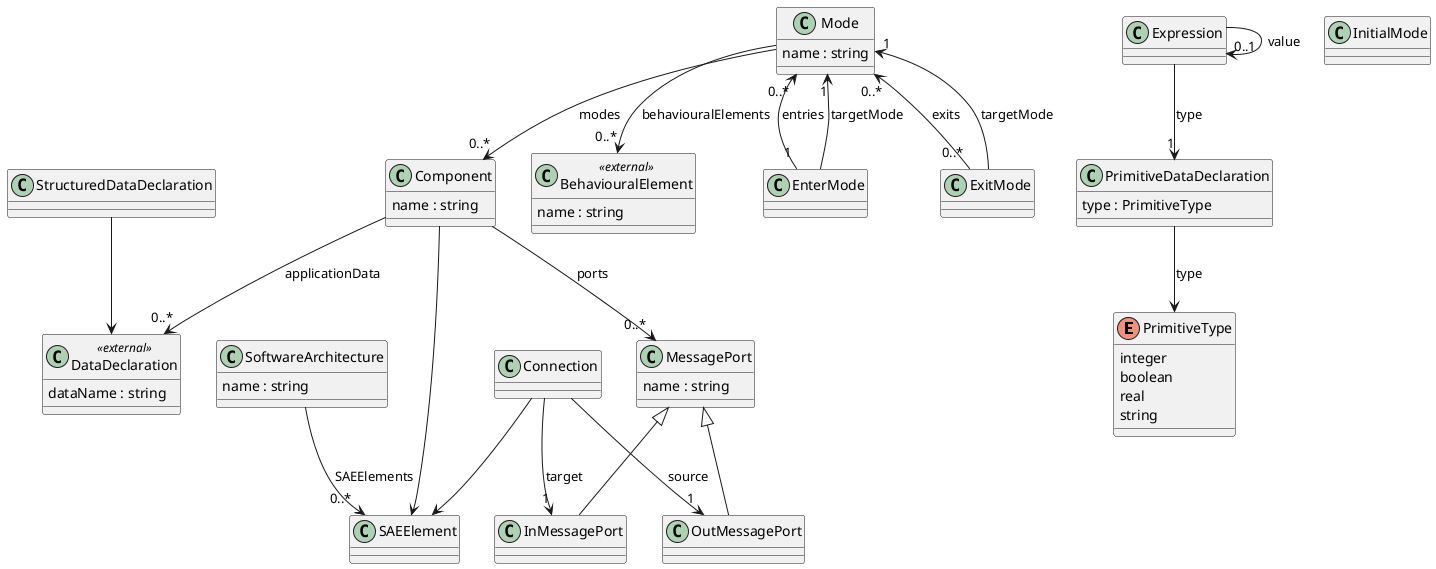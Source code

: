 @startuml SAML_Metamodel

' Enumerations
enum PrimitiveType {
  integer
  boolean
  real
  string
}

' External Metaclasses (green)
class BehaviouralElement <<external>> {
  name : string
}

class DataDeclaration <<external>> {
  dataName : string
}

class Expression

' Internal Metaclasses
class Mode {
  name : string
}

class InitialMode

class EnterMode

class ExitMode

class StructuredDataDeclaration

class PrimitiveDataDeclaration {
  type : PrimitiveType
}

class SoftwareArchitecture {
  name : string
}

class SAEElement

class Component {
  name : string
}

class Connection

class MessagePort {
  name : string
}

class InMessagePort

class OutMessagePort

' Relationships

Mode --> "0..*" BehaviouralElement : behaviouralElements
Mode "0..*" <-- "1" EnterMode : entries
Mode "0..*" <-- "0..*" ExitMode : exits
Mode --> "0..*" Component : modes
EnterMode --> "1" Mode : targetMode
ExitMode --> "1" Mode : targetMode

Component --> "0..*" DataDeclaration : applicationData
Component --> "0..*" MessagePort : ports

PrimitiveDataDeclaration --> PrimitiveType : type
StructuredDataDeclaration --> DataDeclaration

Expression --> "1" PrimitiveDataDeclaration : type
Expression --> "0..1" Expression : value

SoftwareArchitecture --> "0..*" SAEElement : SAEElements
Component --> SAEElement
Connection --> SAEElement

Connection --> "1" OutMessagePort : source
Connection --> "1" InMessagePort : target

InMessagePort -up-|> MessagePort
OutMessagePort -up-|> MessagePort

@enduml

